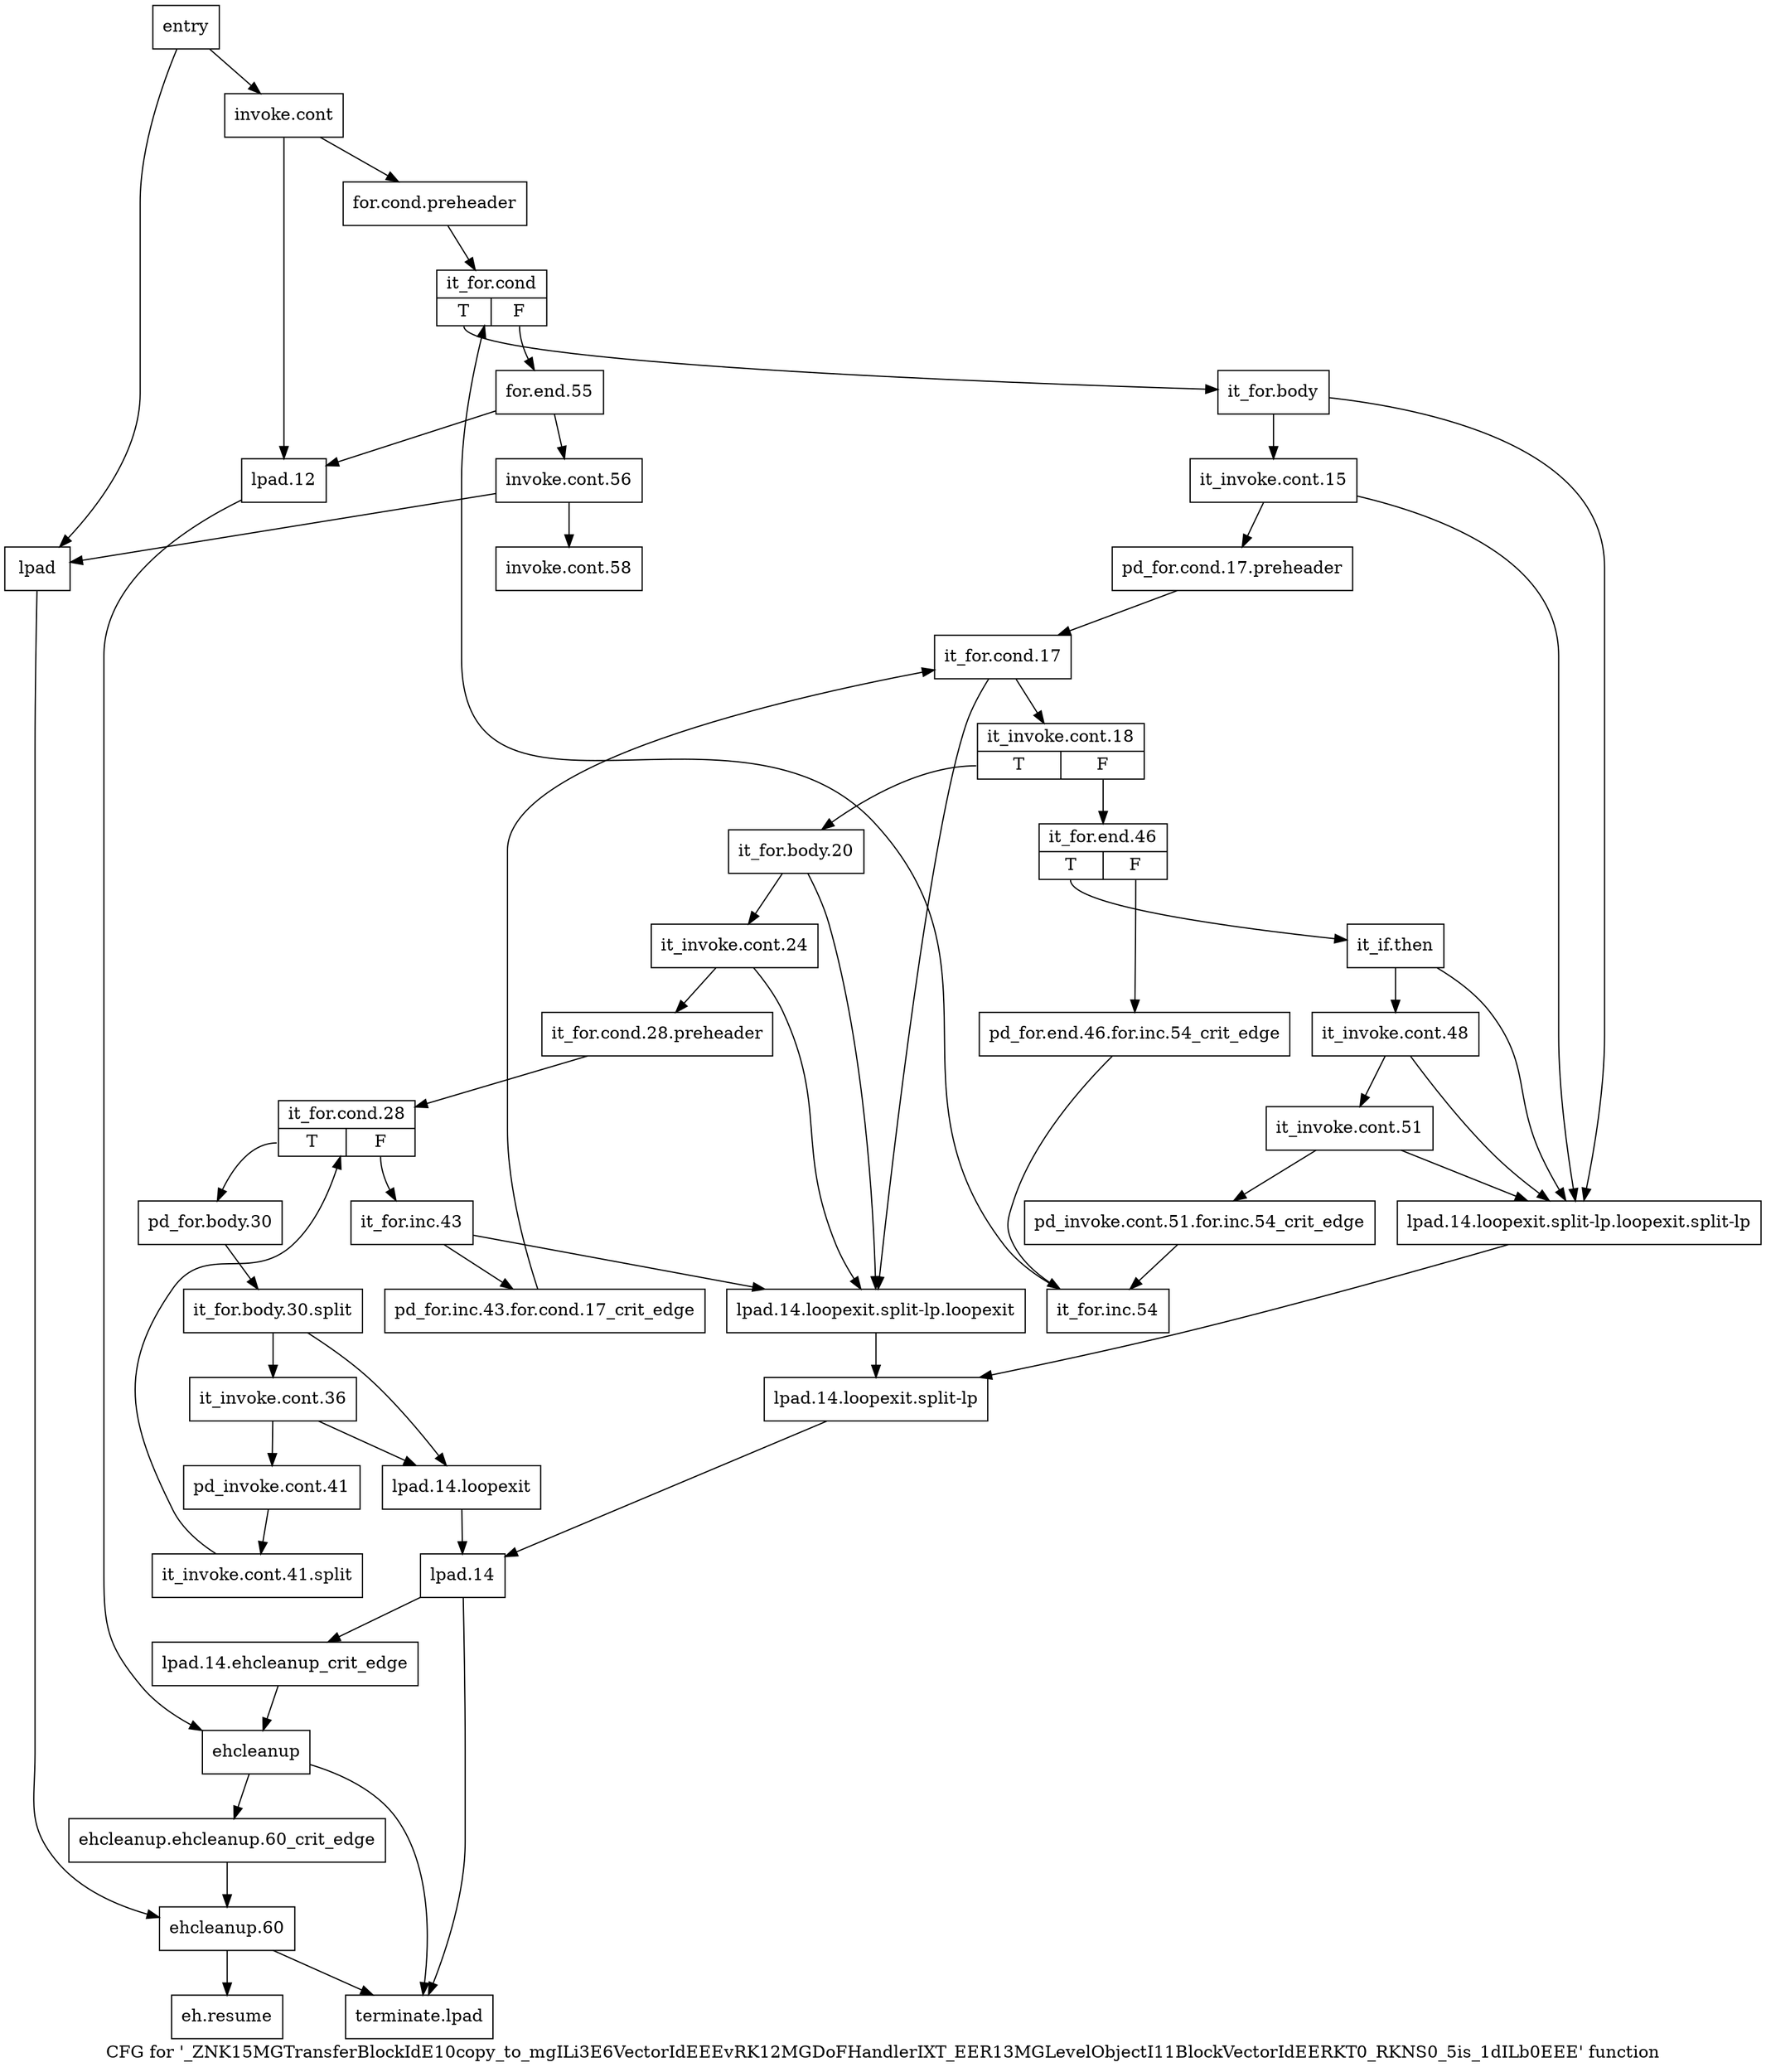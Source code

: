 digraph "CFG for '_ZNK15MGTransferBlockIdE10copy_to_mgILi3E6VectorIdEEEvRK12MGDoFHandlerIXT_EER13MGLevelObjectI11BlockVectorIdEERKT0_RKNS0_5is_1dILb0EEE' function" {
	label="CFG for '_ZNK15MGTransferBlockIdE10copy_to_mgILi3E6VectorIdEEEvRK12MGDoFHandlerIXT_EER13MGLevelObjectI11BlockVectorIdEERKT0_RKNS0_5is_1dILb0EEE' function";

	Node0x6569ab0 [shape=record,label="{entry}"];
	Node0x6569ab0 -> Node0x6569b00;
	Node0x6569ab0 -> Node0x6569fb0;
	Node0x6569b00 [shape=record,label="{invoke.cont}"];
	Node0x6569b00 -> Node0x6569b50;
	Node0x6569b00 -> Node0x656a000;
	Node0x6569b50 [shape=record,label="{for.cond.preheader}"];
	Node0x6569b50 -> Node0x6569ba0;
	Node0x6569ba0 [shape=record,label="{it_for.cond|{<s0>T|<s1>F}}"];
	Node0x6569ba0:s0 -> Node0x6569bf0;
	Node0x6569ba0:s1 -> Node0x656a500;
	Node0x6569bf0 [shape=record,label="{it_for.body}"];
	Node0x6569bf0 -> Node0x6569c40;
	Node0x6569bf0 -> Node0x656a0f0;
	Node0x6569c40 [shape=record,label="{it_invoke.cont.15}"];
	Node0x6569c40 -> Node0x6569c90;
	Node0x6569c40 -> Node0x656a0f0;
	Node0x6569c90 [shape=record,label="{pd_for.cond.17.preheader}"];
	Node0x6569c90 -> Node0x6569ce0;
	Node0x6569ce0 [shape=record,label="{it_for.cond.17}"];
	Node0x6569ce0 -> Node0x6569d30;
	Node0x6569ce0 -> Node0x656a0a0;
	Node0x6569d30 [shape=record,label="{it_invoke.cont.18|{<s0>T|<s1>F}}"];
	Node0x6569d30:s0 -> Node0x6569d80;
	Node0x6569d30:s1 -> Node0x656a2d0;
	Node0x6569d80 [shape=record,label="{it_for.body.20}"];
	Node0x6569d80 -> Node0x6569dd0;
	Node0x6569d80 -> Node0x656a0a0;
	Node0x6569dd0 [shape=record,label="{it_invoke.cont.24}"];
	Node0x6569dd0 -> Node0x6569e20;
	Node0x6569dd0 -> Node0x656a0a0;
	Node0x6569e20 [shape=record,label="{it_for.cond.28.preheader}"];
	Node0x6569e20 -> Node0x6569e70;
	Node0x6569e70 [shape=record,label="{it_for.cond.28|{<s0>T|<s1>F}}"];
	Node0x6569e70:s0 -> Node0x6569ec0;
	Node0x6569e70:s1 -> Node0x656a230;
	Node0x6569ec0 [shape=record,label="{pd_for.body.30}"];
	Node0x6569ec0 -> Node0xabe8b60;
	Node0xabe8b60 [shape=record,label="{it_for.body.30.split}"];
	Node0xabe8b60 -> Node0x6569f10;
	Node0xabe8b60 -> Node0x656a050;
	Node0x6569f10 [shape=record,label="{it_invoke.cont.36}"];
	Node0x6569f10 -> Node0x6569f60;
	Node0x6569f10 -> Node0x656a050;
	Node0x6569f60 [shape=record,label="{pd_invoke.cont.41}"];
	Node0x6569f60 -> Node0xabe8660;
	Node0xabe8660 [shape=record,label="{it_invoke.cont.41.split}"];
	Node0xabe8660 -> Node0x6569e70;
	Node0x6569fb0 [shape=record,label="{lpad}"];
	Node0x6569fb0 -> Node0x656a690;
	Node0x656a000 [shape=record,label="{lpad.12}"];
	Node0x656a000 -> Node0x656a5f0;
	Node0x656a050 [shape=record,label="{lpad.14.loopexit}"];
	Node0x656a050 -> Node0x656a190;
	Node0x656a0a0 [shape=record,label="{lpad.14.loopexit.split-lp.loopexit}"];
	Node0x656a0a0 -> Node0x656a140;
	Node0x656a0f0 [shape=record,label="{lpad.14.loopexit.split-lp.loopexit.split-lp}"];
	Node0x656a0f0 -> Node0x656a140;
	Node0x656a140 [shape=record,label="{lpad.14.loopexit.split-lp}"];
	Node0x656a140 -> Node0x656a190;
	Node0x656a190 [shape=record,label="{lpad.14}"];
	Node0x656a190 -> Node0x656a1e0;
	Node0x656a190 -> Node0x656a730;
	Node0x656a1e0 [shape=record,label="{lpad.14.ehcleanup_crit_edge}"];
	Node0x656a1e0 -> Node0x656a5f0;
	Node0x656a230 [shape=record,label="{it_for.inc.43}"];
	Node0x656a230 -> Node0x656a280;
	Node0x656a230 -> Node0x656a0a0;
	Node0x656a280 [shape=record,label="{pd_for.inc.43.for.cond.17_crit_edge}"];
	Node0x656a280 -> Node0x6569ce0;
	Node0x656a2d0 [shape=record,label="{it_for.end.46|{<s0>T|<s1>F}}"];
	Node0x656a2d0:s0 -> Node0x656a370;
	Node0x656a2d0:s1 -> Node0x656a320;
	Node0x656a320 [shape=record,label="{pd_for.end.46.for.inc.54_crit_edge}"];
	Node0x656a320 -> Node0x656a4b0;
	Node0x656a370 [shape=record,label="{it_if.then}"];
	Node0x656a370 -> Node0x656a3c0;
	Node0x656a370 -> Node0x656a0f0;
	Node0x656a3c0 [shape=record,label="{it_invoke.cont.48}"];
	Node0x656a3c0 -> Node0x656a410;
	Node0x656a3c0 -> Node0x656a0f0;
	Node0x656a410 [shape=record,label="{it_invoke.cont.51}"];
	Node0x656a410 -> Node0x656a460;
	Node0x656a410 -> Node0x656a0f0;
	Node0x656a460 [shape=record,label="{pd_invoke.cont.51.for.inc.54_crit_edge}"];
	Node0x656a460 -> Node0x656a4b0;
	Node0x656a4b0 [shape=record,label="{it_for.inc.54}"];
	Node0x656a4b0 -> Node0x6569ba0;
	Node0x656a500 [shape=record,label="{for.end.55}"];
	Node0x656a500 -> Node0x656a550;
	Node0x656a500 -> Node0x656a000;
	Node0x656a550 [shape=record,label="{invoke.cont.56}"];
	Node0x656a550 -> Node0x656a5a0;
	Node0x656a550 -> Node0x6569fb0;
	Node0x656a5a0 [shape=record,label="{invoke.cont.58}"];
	Node0x656a5f0 [shape=record,label="{ehcleanup}"];
	Node0x656a5f0 -> Node0x656a640;
	Node0x656a5f0 -> Node0x656a730;
	Node0x656a640 [shape=record,label="{ehcleanup.ehcleanup.60_crit_edge}"];
	Node0x656a640 -> Node0x656a690;
	Node0x656a690 [shape=record,label="{ehcleanup.60}"];
	Node0x656a690 -> Node0x656a6e0;
	Node0x656a690 -> Node0x656a730;
	Node0x656a6e0 [shape=record,label="{eh.resume}"];
	Node0x656a730 [shape=record,label="{terminate.lpad}"];
}
